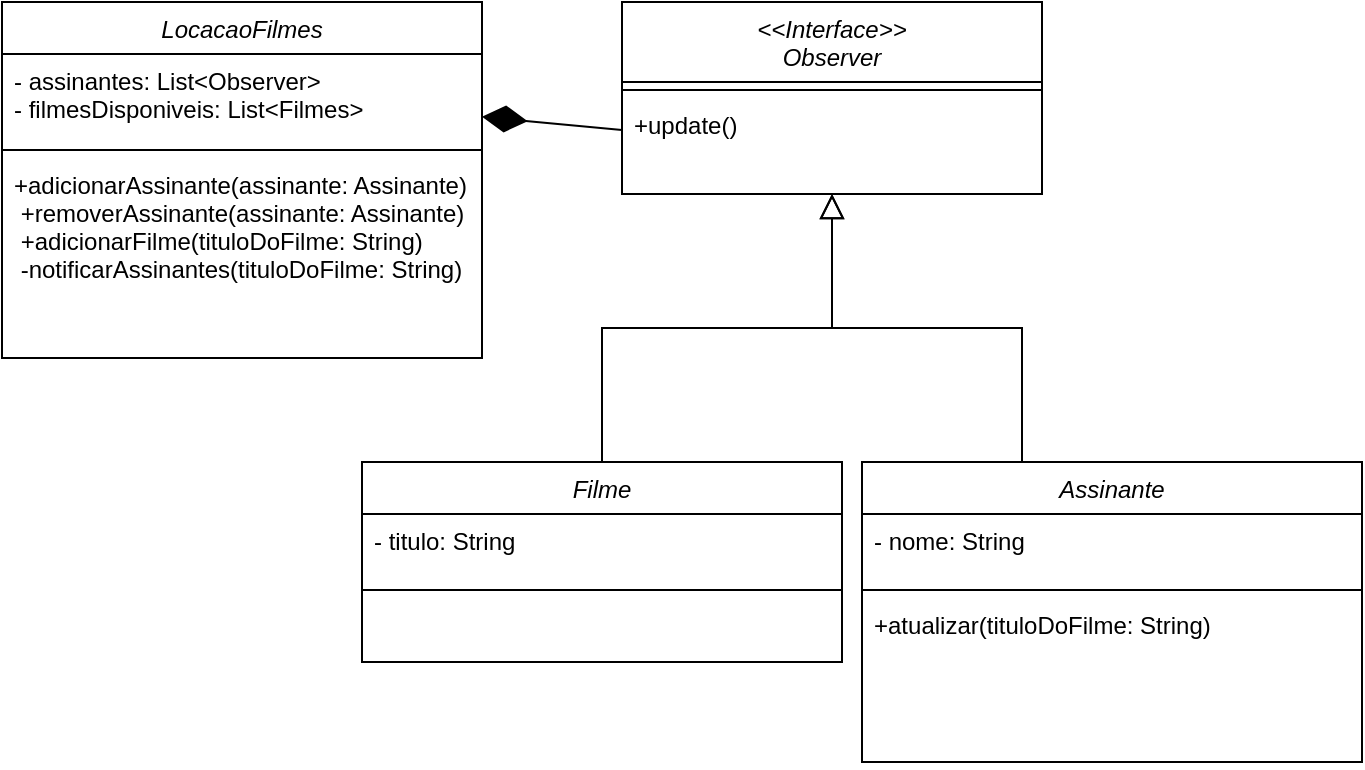 <mxfile version="21.7.4" type="device" pages="2">
  <diagram id="C5RBs43oDa-KdzZeNtuy" name="Page-1">
    <mxGraphModel dx="1027" dy="569" grid="1" gridSize="10" guides="1" tooltips="1" connect="1" arrows="1" fold="1" page="1" pageScale="1" pageWidth="827" pageHeight="1169" math="0" shadow="0">
      <root>
        <mxCell id="WIyWlLk6GJQsqaUBKTNV-0" />
        <mxCell id="WIyWlLk6GJQsqaUBKTNV-1" parent="WIyWlLk6GJQsqaUBKTNV-0" />
        <mxCell id="zkfFHV4jXpPFQw0GAbJ--0" value="&lt;&lt;Interface&gt;&gt;&#xa;Observer" style="swimlane;fontStyle=2;align=center;verticalAlign=top;childLayout=stackLayout;horizontal=1;startSize=40;horizontalStack=0;resizeParent=1;resizeLast=0;collapsible=1;marginBottom=0;rounded=0;shadow=0;strokeWidth=1;" parent="WIyWlLk6GJQsqaUBKTNV-1" vertex="1">
          <mxGeometry x="470" y="120" width="210" height="96" as="geometry">
            <mxRectangle x="230" y="140" width="160" height="26" as="alternateBounds" />
          </mxGeometry>
        </mxCell>
        <mxCell id="zkfFHV4jXpPFQw0GAbJ--4" value="" style="line;html=1;strokeWidth=1;align=left;verticalAlign=middle;spacingTop=-1;spacingLeft=3;spacingRight=3;rotatable=0;labelPosition=right;points=[];portConstraint=eastwest;" parent="zkfFHV4jXpPFQw0GAbJ--0" vertex="1">
          <mxGeometry y="40" width="210" height="8" as="geometry" />
        </mxCell>
        <mxCell id="zkfFHV4jXpPFQw0GAbJ--5" value="+update()" style="text;align=left;verticalAlign=top;spacingLeft=4;spacingRight=4;overflow=hidden;rotatable=0;points=[[0,0.5],[1,0.5]];portConstraint=eastwest;" parent="zkfFHV4jXpPFQw0GAbJ--0" vertex="1">
          <mxGeometry y="48" width="210" height="32" as="geometry" />
        </mxCell>
        <mxCell id="zkfFHV4jXpPFQw0GAbJ--12" value="" style="endArrow=block;endSize=10;endFill=0;shadow=0;strokeWidth=1;rounded=0;edgeStyle=elbowEdgeStyle;elbow=vertical;" parent="WIyWlLk6GJQsqaUBKTNV-1" target="zkfFHV4jXpPFQw0GAbJ--0" edge="1">
          <mxGeometry width="160" relative="1" as="geometry">
            <mxPoint x="460" y="350" as="sourcePoint" />
            <mxPoint x="460" y="193" as="targetPoint" />
          </mxGeometry>
        </mxCell>
        <mxCell id="zkfFHV4jXpPFQw0GAbJ--16" value="" style="endArrow=block;endSize=10;endFill=0;shadow=0;strokeWidth=1;rounded=0;edgeStyle=elbowEdgeStyle;elbow=vertical;" parent="WIyWlLk6GJQsqaUBKTNV-1" target="zkfFHV4jXpPFQw0GAbJ--0" edge="1">
          <mxGeometry width="160" relative="1" as="geometry">
            <mxPoint x="670" y="350" as="sourcePoint" />
            <mxPoint x="570" y="261" as="targetPoint" />
          </mxGeometry>
        </mxCell>
        <mxCell id="yItrtrbbJ2-CbwV96aUg-0" value="LocacaoFilmes" style="swimlane;fontStyle=2;align=center;verticalAlign=top;childLayout=stackLayout;horizontal=1;startSize=26;horizontalStack=0;resizeParent=1;resizeLast=0;collapsible=1;marginBottom=0;rounded=0;shadow=0;strokeWidth=1;" parent="WIyWlLk6GJQsqaUBKTNV-1" vertex="1">
          <mxGeometry x="160" y="120" width="240" height="178" as="geometry">
            <mxRectangle x="230" y="140" width="160" height="26" as="alternateBounds" />
          </mxGeometry>
        </mxCell>
        <mxCell id="yItrtrbbJ2-CbwV96aUg-2" value="- assinantes: List&lt;Observer&gt;&#xa;- filmesDisponiveis: List&lt;Filmes&gt;" style="text;align=left;verticalAlign=top;spacingLeft=4;spacingRight=4;overflow=hidden;rotatable=0;points=[[0,0.5],[1,0.5]];portConstraint=eastwest;rounded=0;shadow=0;html=0;" parent="yItrtrbbJ2-CbwV96aUg-0" vertex="1">
          <mxGeometry y="26" width="240" height="44" as="geometry" />
        </mxCell>
        <mxCell id="yItrtrbbJ2-CbwV96aUg-4" value="" style="line;html=1;strokeWidth=1;align=left;verticalAlign=middle;spacingTop=-1;spacingLeft=3;spacingRight=3;rotatable=0;labelPosition=right;points=[];portConstraint=eastwest;" parent="yItrtrbbJ2-CbwV96aUg-0" vertex="1">
          <mxGeometry y="70" width="240" height="8" as="geometry" />
        </mxCell>
        <mxCell id="yItrtrbbJ2-CbwV96aUg-5" value="+adicionarAssinante(assinante: Assinante)&#xa; +removerAssinante(assinante: Assinante)&#xa; +adicionarFilme(tituloDoFilme: String)&#xa; -notificarAssinantes(tituloDoFilme: String)" style="text;align=left;verticalAlign=top;spacingLeft=4;spacingRight=4;overflow=hidden;rotatable=0;points=[[0,0.5],[1,0.5]];portConstraint=eastwest;" parent="yItrtrbbJ2-CbwV96aUg-0" vertex="1">
          <mxGeometry y="78" width="240" height="100" as="geometry" />
        </mxCell>
        <mxCell id="yItrtrbbJ2-CbwV96aUg-9" value="" style="endArrow=none;html=1;rounded=0;entryX=0;entryY=0.5;entryDx=0;entryDy=0;exitX=1.008;exitY=0.185;exitDx=0;exitDy=0;exitPerimeter=0;startArrow=diamondThin;startFill=1;endFill=0;endSize=16;startSize=20;" parent="WIyWlLk6GJQsqaUBKTNV-1" target="zkfFHV4jXpPFQw0GAbJ--5" edge="1">
          <mxGeometry width="50" height="50" relative="1" as="geometry">
            <mxPoint x="400.0" y="177.41" as="sourcePoint" />
            <mxPoint x="448.08" y="210.6" as="targetPoint" />
          </mxGeometry>
        </mxCell>
        <mxCell id="cPGvY2Hybv4AIpc9yA_E-0" value="Filme" style="swimlane;fontStyle=2;align=center;verticalAlign=top;childLayout=stackLayout;horizontal=1;startSize=26;horizontalStack=0;resizeParent=1;resizeLast=0;collapsible=1;marginBottom=0;rounded=0;shadow=0;strokeWidth=1;" vertex="1" parent="WIyWlLk6GJQsqaUBKTNV-1">
          <mxGeometry x="340" y="350" width="240" height="100" as="geometry">
            <mxRectangle x="230" y="140" width="160" height="26" as="alternateBounds" />
          </mxGeometry>
        </mxCell>
        <mxCell id="cPGvY2Hybv4AIpc9yA_E-1" value="- titulo: String" style="text;align=left;verticalAlign=top;spacingLeft=4;spacingRight=4;overflow=hidden;rotatable=0;points=[[0,0.5],[1,0.5]];portConstraint=eastwest;rounded=0;shadow=0;html=0;" vertex="1" parent="cPGvY2Hybv4AIpc9yA_E-0">
          <mxGeometry y="26" width="240" height="34" as="geometry" />
        </mxCell>
        <mxCell id="cPGvY2Hybv4AIpc9yA_E-2" value="" style="line;html=1;strokeWidth=1;align=left;verticalAlign=middle;spacingTop=-1;spacingLeft=3;spacingRight=3;rotatable=0;labelPosition=right;points=[];portConstraint=eastwest;" vertex="1" parent="cPGvY2Hybv4AIpc9yA_E-0">
          <mxGeometry y="60" width="240" height="8" as="geometry" />
        </mxCell>
        <mxCell id="cPGvY2Hybv4AIpc9yA_E-5" value="Assinante&#xa;" style="swimlane;fontStyle=2;align=center;verticalAlign=top;childLayout=stackLayout;horizontal=1;startSize=26;horizontalStack=0;resizeParent=1;resizeLast=0;collapsible=1;marginBottom=0;rounded=0;shadow=0;strokeWidth=1;" vertex="1" parent="WIyWlLk6GJQsqaUBKTNV-1">
          <mxGeometry x="590" y="350" width="250" height="150" as="geometry">
            <mxRectangle x="230" y="140" width="160" height="26" as="alternateBounds" />
          </mxGeometry>
        </mxCell>
        <mxCell id="cPGvY2Hybv4AIpc9yA_E-6" value="- nome: String" style="text;align=left;verticalAlign=top;spacingLeft=4;spacingRight=4;overflow=hidden;rotatable=0;points=[[0,0.5],[1,0.5]];portConstraint=eastwest;rounded=0;shadow=0;html=0;" vertex="1" parent="cPGvY2Hybv4AIpc9yA_E-5">
          <mxGeometry y="26" width="250" height="34" as="geometry" />
        </mxCell>
        <mxCell id="cPGvY2Hybv4AIpc9yA_E-7" value="" style="line;html=1;strokeWidth=1;align=left;verticalAlign=middle;spacingTop=-1;spacingLeft=3;spacingRight=3;rotatable=0;labelPosition=right;points=[];portConstraint=eastwest;" vertex="1" parent="cPGvY2Hybv4AIpc9yA_E-5">
          <mxGeometry y="60" width="250" height="8" as="geometry" />
        </mxCell>
        <mxCell id="cPGvY2Hybv4AIpc9yA_E-8" value="+atualizar(tituloDoFilme: String)" style="text;align=left;verticalAlign=top;spacingLeft=4;spacingRight=4;overflow=hidden;rotatable=0;points=[[0,0.5],[1,0.5]];portConstraint=eastwest;" vertex="1" parent="cPGvY2Hybv4AIpc9yA_E-5">
          <mxGeometry y="68" width="250" height="82" as="geometry" />
        </mxCell>
      </root>
    </mxGraphModel>
  </diagram>
  <diagram id="jC7OOBDz97TexSBERkzh" name="Página-2">
    <mxGraphModel dx="1091" dy="605" grid="1" gridSize="10" guides="1" tooltips="1" connect="1" arrows="1" fold="1" page="1" pageScale="1" pageWidth="827" pageHeight="1169" math="0" shadow="0">
      <root>
        <mxCell id="0" />
        <mxCell id="1" parent="0" />
        <mxCell id="NXQurrakioWmnhGOQRqK-1" value="&lt;&lt;Interface&gt;&gt;&#xa;Observer" style="swimlane;fontStyle=2;align=center;verticalAlign=top;childLayout=stackLayout;horizontal=1;startSize=40;horizontalStack=0;resizeParent=1;resizeLast=0;collapsible=1;marginBottom=0;rounded=0;shadow=0;strokeWidth=1;" vertex="1" parent="1">
          <mxGeometry x="380" y="60" width="210" height="96" as="geometry">
            <mxRectangle x="230" y="140" width="160" height="26" as="alternateBounds" />
          </mxGeometry>
        </mxCell>
        <mxCell id="NXQurrakioWmnhGOQRqK-2" value="" style="line;html=1;strokeWidth=1;align=left;verticalAlign=middle;spacingTop=-1;spacingLeft=3;spacingRight=3;rotatable=0;labelPosition=right;points=[];portConstraint=eastwest;" vertex="1" parent="NXQurrakioWmnhGOQRqK-1">
          <mxGeometry y="40" width="210" height="8" as="geometry" />
        </mxCell>
        <mxCell id="NXQurrakioWmnhGOQRqK-3" value="+update()" style="text;align=left;verticalAlign=top;spacingLeft=4;spacingRight=4;overflow=hidden;rotatable=0;points=[[0,0.5],[1,0.5]];portConstraint=eastwest;" vertex="1" parent="NXQurrakioWmnhGOQRqK-1">
          <mxGeometry y="48" width="210" height="32" as="geometry" />
        </mxCell>
        <mxCell id="NXQurrakioWmnhGOQRqK-4" value="" style="endArrow=block;endSize=10;endFill=0;shadow=0;strokeWidth=1;rounded=0;edgeStyle=elbowEdgeStyle;elbow=vertical;" edge="1" parent="1" target="NXQurrakioWmnhGOQRqK-1">
          <mxGeometry width="160" relative="1" as="geometry">
            <mxPoint x="370" y="300" as="sourcePoint" />
            <mxPoint x="370" y="143" as="targetPoint" />
          </mxGeometry>
        </mxCell>
        <mxCell id="NXQurrakioWmnhGOQRqK-5" value="" style="endArrow=block;endSize=10;endFill=0;shadow=0;strokeWidth=1;rounded=0;edgeStyle=elbowEdgeStyle;elbow=vertical;" edge="1" parent="1" target="NXQurrakioWmnhGOQRqK-1">
          <mxGeometry width="160" relative="1" as="geometry">
            <mxPoint x="580" y="300" as="sourcePoint" />
            <mxPoint x="480" y="211" as="targetPoint" />
          </mxGeometry>
        </mxCell>
        <mxCell id="NXQurrakioWmnhGOQRqK-6" value="SistemaVeterinario" style="swimlane;fontStyle=2;align=center;verticalAlign=top;childLayout=stackLayout;horizontal=1;startSize=26;horizontalStack=0;resizeParent=1;resizeLast=0;collapsible=1;marginBottom=0;rounded=0;shadow=0;strokeWidth=1;" vertex="1" parent="1">
          <mxGeometry x="30" y="60" width="310" height="160" as="geometry">
            <mxRectangle x="230" y="140" width="160" height="26" as="alternateBounds" />
          </mxGeometry>
        </mxCell>
        <mxCell id="NXQurrakioWmnhGOQRqK-7" value="- observers: List&lt;Observer&gt;" style="text;align=left;verticalAlign=top;spacingLeft=4;spacingRight=4;overflow=hidden;rotatable=0;points=[[0,0.5],[1,0.5]];portConstraint=eastwest;rounded=0;shadow=0;html=0;" vertex="1" parent="NXQurrakioWmnhGOQRqK-6">
          <mxGeometry y="26" width="310" height="26" as="geometry" />
        </mxCell>
        <mxCell id="NXQurrakioWmnhGOQRqK-8" value="" style="line;html=1;strokeWidth=1;align=left;verticalAlign=middle;spacingTop=-1;spacingLeft=3;spacingRight=3;rotatable=0;labelPosition=right;points=[];portConstraint=eastwest;" vertex="1" parent="NXQurrakioWmnhGOQRqK-6">
          <mxGeometry y="52" width="310" height="8" as="geometry" />
        </mxCell>
        <mxCell id="NXQurrakioWmnhGOQRqK-9" value="+adicionarPaciente(paciente: Paciente)&#xa;+removerPaciente(paciente: Paciente)&#xa;+notificarObservadores()&#xa;+registrarObservador(observador: Observador)&#xa;+cancelarRegistroObservador(observador: Observador)" style="text;align=left;verticalAlign=top;spacingLeft=4;spacingRight=4;overflow=hidden;rotatable=0;points=[[0,0.5],[1,0.5]];portConstraint=eastwest;" vertex="1" parent="NXQurrakioWmnhGOQRqK-6">
          <mxGeometry y="60" width="310" height="100" as="geometry" />
        </mxCell>
        <mxCell id="NXQurrakioWmnhGOQRqK-10" value="" style="endArrow=none;html=1;rounded=0;entryX=0;entryY=0.5;entryDx=0;entryDy=0;exitX=1.008;exitY=0.185;exitDx=0;exitDy=0;exitPerimeter=0;startArrow=diamondThin;startFill=1;endFill=0;endSize=16;startSize=20;" edge="1" parent="1" target="NXQurrakioWmnhGOQRqK-3">
          <mxGeometry width="50" height="50" relative="1" as="geometry">
            <mxPoint x="310.0" y="127.41" as="sourcePoint" />
            <mxPoint x="358.08" y="160.6" as="targetPoint" />
          </mxGeometry>
        </mxCell>
        <mxCell id="NXQurrakioWmnhGOQRqK-11" value="Paciente" style="swimlane;fontStyle=2;align=center;verticalAlign=top;childLayout=stackLayout;horizontal=1;startSize=26;horizontalStack=0;resizeParent=1;resizeLast=0;collapsible=1;marginBottom=0;rounded=0;shadow=0;strokeWidth=1;" vertex="1" parent="1">
          <mxGeometry x="20" y="300" width="440" height="168" as="geometry">
            <mxRectangle x="230" y="140" width="160" height="26" as="alternateBounds" />
          </mxGeometry>
        </mxCell>
        <mxCell id="NXQurrakioWmnhGOQRqK-12" value="- nome: String&#xa;- condicao: String&#xa;" style="text;align=left;verticalAlign=top;spacingLeft=4;spacingRight=4;overflow=hidden;rotatable=0;points=[[0,0.5],[1,0.5]];portConstraint=eastwest;rounded=0;shadow=0;html=0;" vertex="1" parent="NXQurrakioWmnhGOQRqK-11">
          <mxGeometry y="26" width="440" height="34" as="geometry" />
        </mxCell>
        <mxCell id="NXQurrakioWmnhGOQRqK-13" value="" style="line;html=1;strokeWidth=1;align=left;verticalAlign=middle;spacingTop=-1;spacingLeft=3;spacingRight=3;rotatable=0;labelPosition=right;points=[];portConstraint=eastwest;" vertex="1" parent="NXQurrakioWmnhGOQRqK-11">
          <mxGeometry y="60" width="440" height="8" as="geometry" />
        </mxCell>
        <mxCell id="NXQurrakioWmnhGOQRqK-14" value="+registrarNoSistemaVeterinario(sistemaVeterinario: SistemaVeterinario)&#xa; +cancelarRegistroNoSistemaVeterinario(sistemaVeterinario: SistemaVeterinario)&#xa;+atualizarCondicao(novaCondicao: String)&#xa;+notificarObservadores()" style="text;align=left;verticalAlign=top;spacingLeft=4;spacingRight=4;overflow=hidden;rotatable=0;points=[[0,0.5],[1,0.5]];portConstraint=eastwest;" vertex="1" parent="NXQurrakioWmnhGOQRqK-11">
          <mxGeometry y="68" width="440" height="82" as="geometry" />
        </mxCell>
        <mxCell id="NXQurrakioWmnhGOQRqK-15" value="Paciente" style="swimlane;fontStyle=2;align=center;verticalAlign=top;childLayout=stackLayout;horizontal=1;startSize=26;horizontalStack=0;resizeParent=1;resizeLast=0;collapsible=1;marginBottom=0;rounded=0;shadow=0;strokeWidth=1;" vertex="1" parent="1">
          <mxGeometry x="500" y="300" width="280" height="150" as="geometry">
            <mxRectangle x="230" y="140" width="160" height="26" as="alternateBounds" />
          </mxGeometry>
        </mxCell>
        <mxCell id="NXQurrakioWmnhGOQRqK-16" value="- nome: String&#xa;- condicao: String&#xa;" style="text;align=left;verticalAlign=top;spacingLeft=4;spacingRight=4;overflow=hidden;rotatable=0;points=[[0,0.5],[1,0.5]];portConstraint=eastwest;rounded=0;shadow=0;html=0;" vertex="1" parent="NXQurrakioWmnhGOQRqK-15">
          <mxGeometry y="26" width="280" height="34" as="geometry" />
        </mxCell>
        <mxCell id="NXQurrakioWmnhGOQRqK-17" value="" style="line;html=1;strokeWidth=1;align=left;verticalAlign=middle;spacingTop=-1;spacingLeft=3;spacingRight=3;rotatable=0;labelPosition=right;points=[];portConstraint=eastwest;" vertex="1" parent="NXQurrakioWmnhGOQRqK-15">
          <mxGeometry y="60" width="280" height="8" as="geometry" />
        </mxCell>
        <mxCell id="NXQurrakioWmnhGOQRqK-18" value="+atualizarPaciente(paciente: Paciente)" style="text;align=left;verticalAlign=top;spacingLeft=4;spacingRight=4;overflow=hidden;rotatable=0;points=[[0,0.5],[1,0.5]];portConstraint=eastwest;" vertex="1" parent="NXQurrakioWmnhGOQRqK-15">
          <mxGeometry y="68" width="280" height="82" as="geometry" />
        </mxCell>
      </root>
    </mxGraphModel>
  </diagram>
</mxfile>
